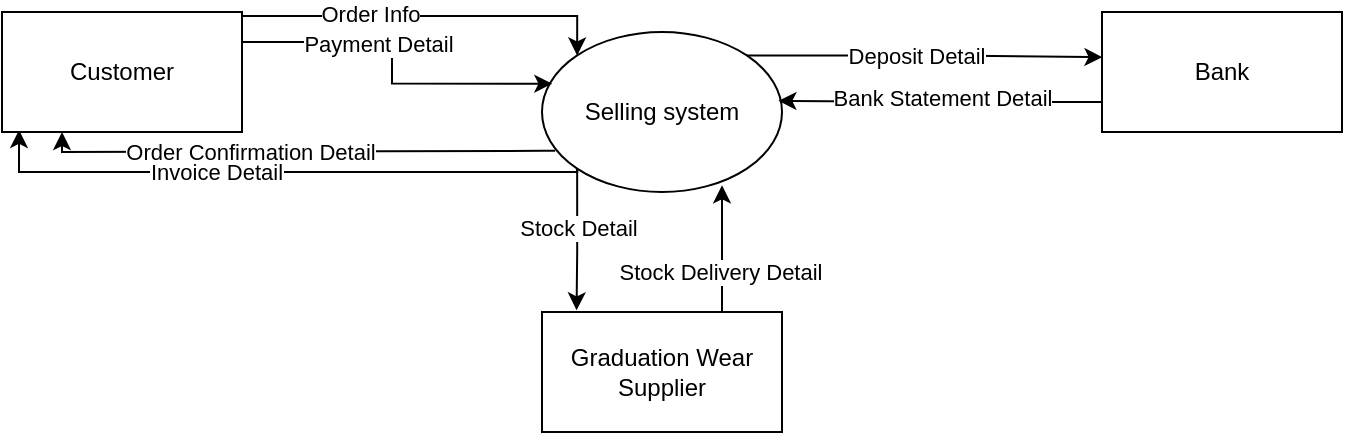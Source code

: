 <mxfile version="16.5.3" type="github">
  <diagram id="C5RBs43oDa-KdzZeNtuy" name="Page-1">
    <mxGraphModel dx="649" dy="357" grid="1" gridSize="10" guides="1" tooltips="1" connect="1" arrows="1" fold="1" page="1" pageScale="1" pageWidth="827" pageHeight="1169" math="0" shadow="0">
      <root>
        <mxCell id="WIyWlLk6GJQsqaUBKTNV-0" />
        <mxCell id="WIyWlLk6GJQsqaUBKTNV-1" parent="WIyWlLk6GJQsqaUBKTNV-0" />
        <mxCell id="DZMT5LP3rV5EGNULE5ut-1" style="edgeStyle=orthogonalEdgeStyle;rounded=0;orthogonalLoop=1;jettySize=auto;html=1;exitX=0.055;exitY=0.742;exitDx=0;exitDy=0;entryX=0.25;entryY=1;entryDx=0;entryDy=0;exitPerimeter=0;" edge="1" parent="WIyWlLk6GJQsqaUBKTNV-1" source="DZMT5LP3rV5EGNULE5ut-9" target="DZMT5LP3rV5EGNULE5ut-14">
          <mxGeometry relative="1" as="geometry">
            <Array as="points">
              <mxPoint x="701" y="439" />
              <mxPoint x="460" y="440" />
            </Array>
          </mxGeometry>
        </mxCell>
        <mxCell id="DZMT5LP3rV5EGNULE5ut-2" value="Order Confirmation Detail" style="edgeLabel;html=1;align=center;verticalAlign=middle;resizable=0;points=[];" vertex="1" connectable="0" parent="DZMT5LP3rV5EGNULE5ut-1">
          <mxGeometry x="0.599" relative="1" as="geometry">
            <mxPoint x="52" as="offset" />
          </mxGeometry>
        </mxCell>
        <mxCell id="DZMT5LP3rV5EGNULE5ut-3" style="edgeStyle=orthogonalEdgeStyle;rounded=0;orthogonalLoop=1;jettySize=auto;html=1;exitX=0;exitY=1;exitDx=0;exitDy=0;entryX=0.071;entryY=0.983;entryDx=0;entryDy=0;entryPerimeter=0;" edge="1" parent="WIyWlLk6GJQsqaUBKTNV-1" source="DZMT5LP3rV5EGNULE5ut-9" target="DZMT5LP3rV5EGNULE5ut-14">
          <mxGeometry relative="1" as="geometry">
            <Array as="points">
              <mxPoint x="718" y="450" />
              <mxPoint x="439" y="450" />
            </Array>
          </mxGeometry>
        </mxCell>
        <mxCell id="DZMT5LP3rV5EGNULE5ut-4" value="Invoice Detail" style="edgeLabel;html=1;align=center;verticalAlign=middle;resizable=0;points=[];" vertex="1" connectable="0" parent="DZMT5LP3rV5EGNULE5ut-3">
          <mxGeometry x="0.462" relative="1" as="geometry">
            <mxPoint x="38" as="offset" />
          </mxGeometry>
        </mxCell>
        <mxCell id="DZMT5LP3rV5EGNULE5ut-5" style="edgeStyle=orthogonalEdgeStyle;rounded=0;orthogonalLoop=1;jettySize=auto;html=1;exitX=1;exitY=0;exitDx=0;exitDy=0;entryX=0.002;entryY=0.377;entryDx=0;entryDy=0;entryPerimeter=0;" edge="1" parent="WIyWlLk6GJQsqaUBKTNV-1" source="DZMT5LP3rV5EGNULE5ut-9" target="DZMT5LP3rV5EGNULE5ut-20">
          <mxGeometry relative="1" as="geometry" />
        </mxCell>
        <mxCell id="DZMT5LP3rV5EGNULE5ut-6" value="Deposit Detail" style="edgeLabel;html=1;align=center;verticalAlign=middle;resizable=0;points=[];" vertex="1" connectable="0" parent="DZMT5LP3rV5EGNULE5ut-5">
          <mxGeometry x="-0.238" relative="1" as="geometry">
            <mxPoint x="16" as="offset" />
          </mxGeometry>
        </mxCell>
        <mxCell id="DZMT5LP3rV5EGNULE5ut-7" style="edgeStyle=orthogonalEdgeStyle;rounded=0;orthogonalLoop=1;jettySize=auto;html=1;exitX=0;exitY=1;exitDx=0;exitDy=0;entryX=0.144;entryY=-0.014;entryDx=0;entryDy=0;entryPerimeter=0;" edge="1" parent="WIyWlLk6GJQsqaUBKTNV-1" source="DZMT5LP3rV5EGNULE5ut-9" target="DZMT5LP3rV5EGNULE5ut-17">
          <mxGeometry relative="1" as="geometry" />
        </mxCell>
        <mxCell id="DZMT5LP3rV5EGNULE5ut-8" value="Stock Detail" style="edgeLabel;html=1;align=center;verticalAlign=middle;resizable=0;points=[];" vertex="1" connectable="0" parent="DZMT5LP3rV5EGNULE5ut-7">
          <mxGeometry x="-0.167" relative="1" as="geometry">
            <mxPoint as="offset" />
          </mxGeometry>
        </mxCell>
        <mxCell id="DZMT5LP3rV5EGNULE5ut-9" value="Selling system" style="ellipse;whiteSpace=wrap;html=1;" vertex="1" parent="WIyWlLk6GJQsqaUBKTNV-1">
          <mxGeometry x="700" y="380" width="120" height="80" as="geometry" />
        </mxCell>
        <mxCell id="DZMT5LP3rV5EGNULE5ut-10" style="edgeStyle=orthogonalEdgeStyle;rounded=0;orthogonalLoop=1;jettySize=auto;html=1;exitX=1;exitY=0.25;exitDx=0;exitDy=0;entryX=0;entryY=0;entryDx=0;entryDy=0;" edge="1" parent="WIyWlLk6GJQsqaUBKTNV-1" source="DZMT5LP3rV5EGNULE5ut-14" target="DZMT5LP3rV5EGNULE5ut-9">
          <mxGeometry relative="1" as="geometry">
            <Array as="points">
              <mxPoint x="550" y="372" />
            </Array>
          </mxGeometry>
        </mxCell>
        <mxCell id="DZMT5LP3rV5EGNULE5ut-11" value="Order Info" style="edgeLabel;html=1;align=center;verticalAlign=middle;resizable=0;points=[];" vertex="1" connectable="0" parent="DZMT5LP3rV5EGNULE5ut-10">
          <mxGeometry x="-0.231" y="1" relative="1" as="geometry">
            <mxPoint as="offset" />
          </mxGeometry>
        </mxCell>
        <mxCell id="DZMT5LP3rV5EGNULE5ut-12" style="edgeStyle=orthogonalEdgeStyle;rounded=0;orthogonalLoop=1;jettySize=auto;html=1;exitX=1;exitY=0.25;exitDx=0;exitDy=0;entryX=0.043;entryY=0.323;entryDx=0;entryDy=0;entryPerimeter=0;" edge="1" parent="WIyWlLk6GJQsqaUBKTNV-1" source="DZMT5LP3rV5EGNULE5ut-14" target="DZMT5LP3rV5EGNULE5ut-9">
          <mxGeometry relative="1" as="geometry" />
        </mxCell>
        <mxCell id="DZMT5LP3rV5EGNULE5ut-13" value="Payment Detail" style="edgeLabel;html=1;align=center;verticalAlign=middle;resizable=0;points=[];" vertex="1" connectable="0" parent="DZMT5LP3rV5EGNULE5ut-12">
          <mxGeometry x="-0.299" y="-1" relative="1" as="geometry">
            <mxPoint x="6" as="offset" />
          </mxGeometry>
        </mxCell>
        <mxCell id="DZMT5LP3rV5EGNULE5ut-14" value="Customer" style="rounded=0;whiteSpace=wrap;html=1;" vertex="1" parent="WIyWlLk6GJQsqaUBKTNV-1">
          <mxGeometry x="430" y="370" width="120" height="60" as="geometry" />
        </mxCell>
        <mxCell id="DZMT5LP3rV5EGNULE5ut-15" style="edgeStyle=orthogonalEdgeStyle;rounded=0;orthogonalLoop=1;jettySize=auto;html=1;exitX=0.75;exitY=0;exitDx=0;exitDy=0;entryX=0.75;entryY=0.958;entryDx=0;entryDy=0;entryPerimeter=0;" edge="1" parent="WIyWlLk6GJQsqaUBKTNV-1" source="DZMT5LP3rV5EGNULE5ut-17" target="DZMT5LP3rV5EGNULE5ut-9">
          <mxGeometry relative="1" as="geometry" />
        </mxCell>
        <mxCell id="DZMT5LP3rV5EGNULE5ut-16" value="Stock Delivery Detail" style="edgeLabel;html=1;align=center;verticalAlign=middle;resizable=0;points=[];" vertex="1" connectable="0" parent="DZMT5LP3rV5EGNULE5ut-15">
          <mxGeometry x="0.251" y="1" relative="1" as="geometry">
            <mxPoint y="19" as="offset" />
          </mxGeometry>
        </mxCell>
        <mxCell id="DZMT5LP3rV5EGNULE5ut-17" value="Graduation Wear Supplier" style="rounded=0;whiteSpace=wrap;html=1;" vertex="1" parent="WIyWlLk6GJQsqaUBKTNV-1">
          <mxGeometry x="700" y="520" width="120" height="60" as="geometry" />
        </mxCell>
        <mxCell id="DZMT5LP3rV5EGNULE5ut-18" style="edgeStyle=orthogonalEdgeStyle;rounded=0;orthogonalLoop=1;jettySize=auto;html=1;exitX=0;exitY=0.75;exitDx=0;exitDy=0;entryX=0.985;entryY=0.43;entryDx=0;entryDy=0;entryPerimeter=0;" edge="1" parent="WIyWlLk6GJQsqaUBKTNV-1" source="DZMT5LP3rV5EGNULE5ut-20" target="DZMT5LP3rV5EGNULE5ut-9">
          <mxGeometry relative="1" as="geometry" />
        </mxCell>
        <mxCell id="DZMT5LP3rV5EGNULE5ut-19" value="Bank Statement Detail" style="edgeLabel;html=1;align=center;verticalAlign=middle;resizable=0;points=[];" vertex="1" connectable="0" parent="DZMT5LP3rV5EGNULE5ut-18">
          <mxGeometry x="0.654" y="-2" relative="1" as="geometry">
            <mxPoint x="54" as="offset" />
          </mxGeometry>
        </mxCell>
        <mxCell id="DZMT5LP3rV5EGNULE5ut-20" value="Bank" style="rounded=0;whiteSpace=wrap;html=1;" vertex="1" parent="WIyWlLk6GJQsqaUBKTNV-1">
          <mxGeometry x="980" y="370" width="120" height="60" as="geometry" />
        </mxCell>
      </root>
    </mxGraphModel>
  </diagram>
</mxfile>
